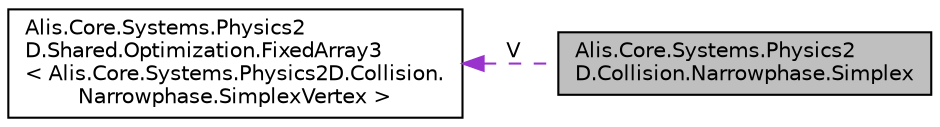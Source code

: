 digraph "Alis.Core.Systems.Physics2D.Collision.Narrowphase.Simplex"
{
 // LATEX_PDF_SIZE
  edge [fontname="Helvetica",fontsize="10",labelfontname="Helvetica",labelfontsize="10"];
  node [fontname="Helvetica",fontsize="10",shape=record];
  rankdir="LR";
  Node1 [label="Alis.Core.Systems.Physics2\lD.Collision.Narrowphase.Simplex",height=0.2,width=0.4,color="black", fillcolor="grey75", style="filled", fontcolor="black",tooltip="The simplex"];
  Node2 -> Node1 [dir="back",color="darkorchid3",fontsize="10",style="dashed",label=" V" ,fontname="Helvetica"];
  Node2 [label="Alis.Core.Systems.Physics2\lD.Shared.Optimization.FixedArray3\l\< Alis.Core.Systems.Physics2D.Collision.\lNarrowphase.SimplexVertex \>",height=0.2,width=0.4,color="black", fillcolor="white", style="filled",URL="$struct_alis_1_1_core_1_1_systems_1_1_physics2_d_1_1_shared_1_1_optimization_1_1_fixed_array3.html",tooltip=" "];
}
